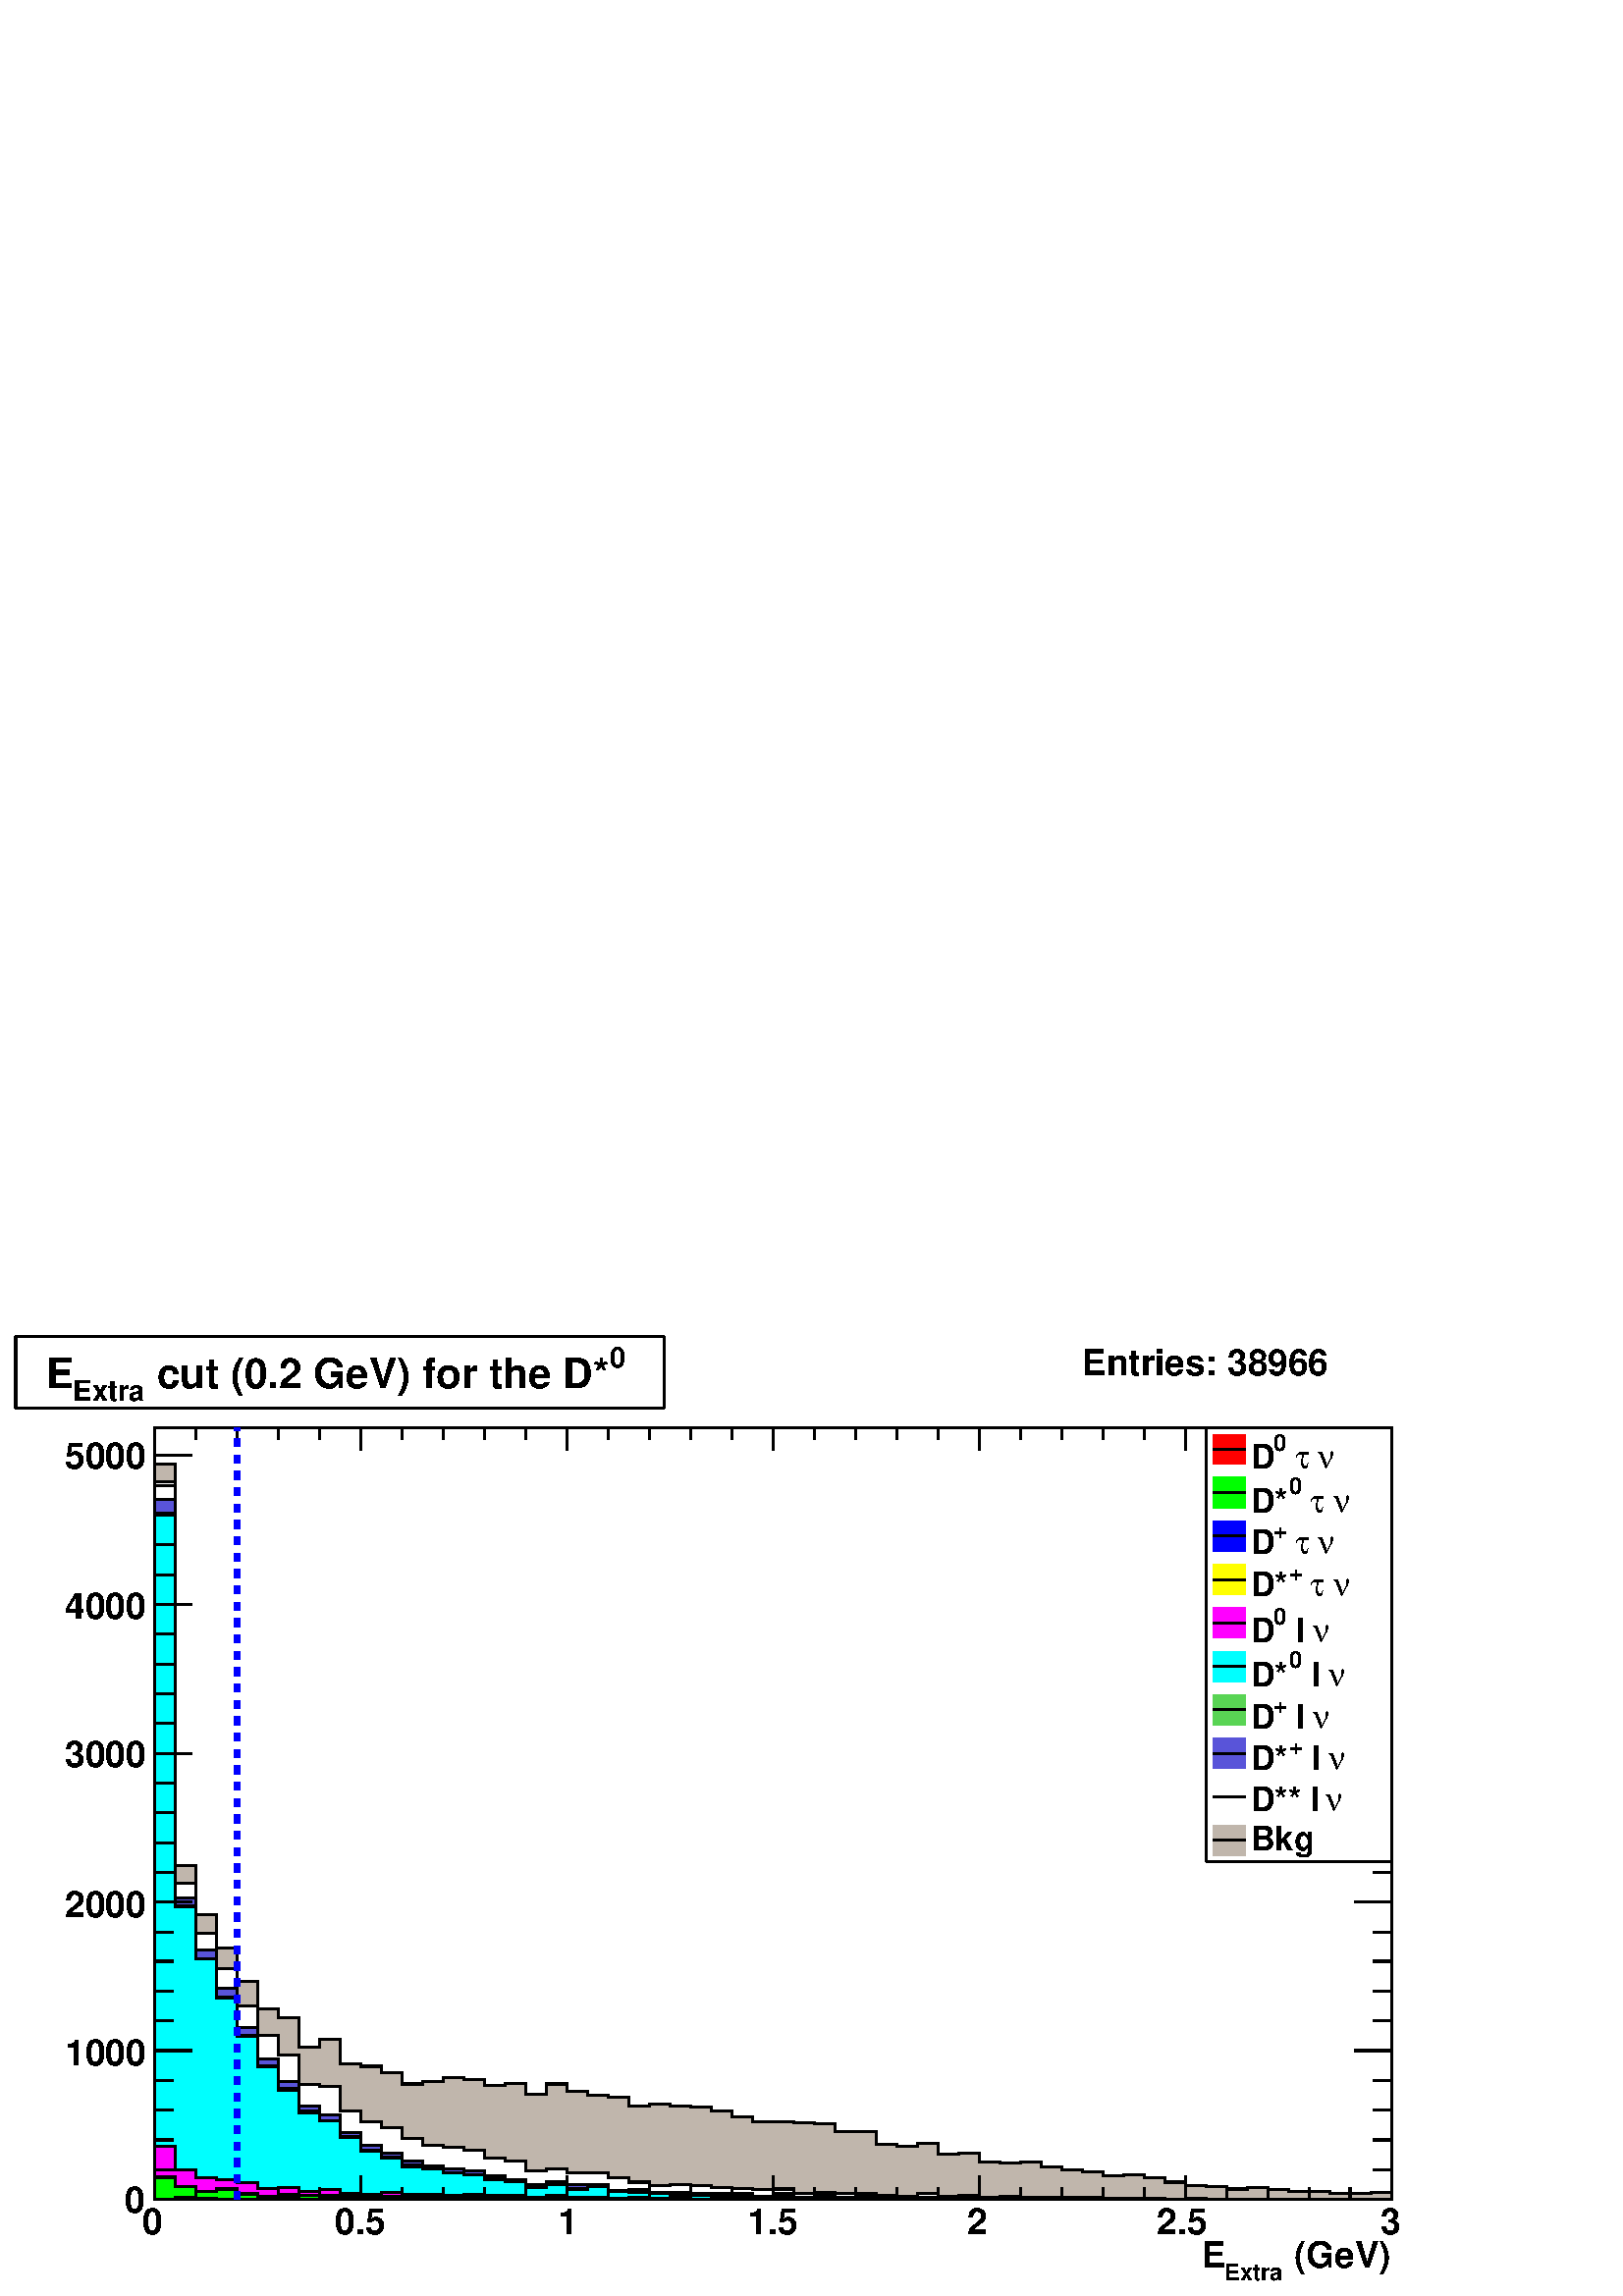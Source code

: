 %!PS-Adobe-2.0 EPSF-2.0
%%BoundingBox:  0 0 567 354
%%EndComments
%%BeginProlog
80 dict begin
/s {stroke} def /l {lineto} def /m {moveto} def /t {translate} def
/sw {stringwidth} def /r {rotate} def /rl {roll}  def /R {repeat} def
/d {rlineto} def /rm {rmoveto} def /gr {grestore} def /f {eofill} def
/c {setrgbcolor} def /black {0 setgray} def /sd {setdash} def
/cl {closepath} def /sf {scalefont setfont} def /lw {setlinewidth} def
/box {m dup 0 exch d exch 0 d 0 exch neg d cl} def
/NC{systemdict begin initclip end}def/C{NC box clip newpath}def
/bl {box s} def /bf {box f} def /Y { 0 exch d} def /X { 0 d} def 
/mp {newpath /y exch def /x exch def} def
/side {[w .77 mul w .23 mul] .385 w mul sd w 0 l currentpoint t -144 r} def
/mr {mp x y w2 0 360 arc} def /m24 {mr s} def /m20 {mr f} def
/mb {mp x y w2 add m w2 neg 0 d 0 w neg d w 0 d 0 w d cl} def
/mt {mp x y w2 add m w2 neg w neg d w 0 d cl} def
/m21 {mb f} def /m25 {mb s} def /m22 {mt f} def /m26{mt s} def
/m23 {mp x y w2 sub m w2 w d w neg 0 d cl f} def
/m27 {mp x y w2 add m w3 neg w2 neg d w3 w2 neg d w3 w2 d cl s} def
/m28 {mp x w2 sub y w2 sub w3 add m w3 0 d  0 w3 neg d w3 0 d 0 w3 d w3 0 d  0 w3 d w3 neg 0 d 0 w3 d w3 neg 0 d
 0 w3 neg d w3 neg 0 d cl s } def
/m29 {mp gsave x w2 sub y w2 add w3 sub m currentpoint t
 4 {side} repeat cl fill gr} def
/m30 {mp gsave x w2 sub y w2 add w3 sub m currentpoint t
 4 {side} repeat cl s gr} def
/m31 {mp x y w2 sub m 0 w d x w2 sub y m w 0 d x w2 sub y w2 add m w w neg d x w2 sub y w2
 sub m w w d s} def
/m2 {mp x y w2 sub m 0 w d x w2 sub y m w 0 d s} def
/m5 {mp x w2 sub y w2 sub m w w d x w2 sub y w2 add m w w neg d s} def
/reencdict 24 dict def /ReEncode {reencdict begin /nco&na exch def
/nfnam exch def /basefontname exch def /basefontdict basefontname findfont def
/newfont basefontdict maxlength dict def basefontdict {exch dup /FID ne
{dup /Encoding eq {exch dup length array copy newfont 3 1 roll put} {exch 
newfont 3 1 roll put} ifelse} {pop pop} ifelse } forall newfont
/FontName nfnam put nco&na aload pop nco&na length 2 idiv {newfont
/Encoding get 3 1 roll put} repeat nfnam newfont definefont pop end } def
/accvec [ 176 /agrave 181 /Agrave 190 /acircumflex 192 /Acircumflex
201 /adieresis 204 /Adieresis 209 /ccedilla 210 /Ccedilla 211 /eacute
212 /Eacute 213 /egrave 214 /Egrave 215 /ecircumflex 216 /Ecircumflex
217 /edieresis 218 /Edieresis 219 /icircumflex 220 /Icircumflex
221 /idieresis 222 /Idieresis 223 /ntilde 224 /Ntilde 226 /ocircumflex
228 /Ocircumflex 230 /Odieresis 231 /ucircumflex 236 /Ucircumflex
237 /udieresis 238 /Udieresis 239 /aring 240 /odieresis 242 /Aring 243 /ydieresis
244 /Ydieresis 246 /aacute 247 /Aacute 252 /ugrave 253 /Ugrave
127 /atilde 128 /Atilde 129 /oacute 130 /Oacute 131 /iacute
132 /Iacute 133 /igrave 134 /Igrave 135 /otilde 136 /Otilde
137 /uacute 138 /Uacute] def
/Times-Roman /Times-Roman accvec ReEncode
/Times-Italic /Times-Italic accvec ReEncode
/Times-Bold /Times-Bold accvec ReEncode
/Times-BoldItalic /Times-BoldItalic accvec ReEncode
/Helvetica /Helvetica accvec ReEncode
/Helvetica-Oblique /Helvetica-Oblique accvec ReEncode
/Helvetica-Bold /Helvetica-Bold accvec ReEncode
/Helvetica-BoldOblique /Helvetica-BoldOblique  accvec ReEncode
/Courier /Courier accvec ReEncode
/Courier-Oblique /Courier-Oblique accvec ReEncode
/Courier-Bold /Courier-Bold accvec ReEncode
/Courier-BoldOblique /Courier-BoldOblique accvec ReEncode
/oshow {gsave [] 0 sd true charpath stroke gr} def
/stwn { /fs exch def /fn exch def /text exch def fn findfont fs sf
 text sw pop xs add /xs exch def} def
/stwb { /fs exch def /fn exch def /nbas exch def /textf exch deftextf length /tlen exch def nbas tlen gt {/nbas tlendef} iffn findfont fs sf textf dup length nbas sub nbas getinterval sw
pop neg xs add /xs exch def} def
/accspe [ 65 /plusminus  66 /bar  67 /existential  68 /universal 
69 /exclam  70 /numbersign 71 /greater  72 /question  73 /integral 
74 /colon  75 /semicolon  76 /less  77 /bracketleft  78 /bracketright
79 /greaterequal 80 /braceleft 81 /braceright 82 /radical
83 /spade 84 /heart 85 /diamond 86 /club 87 /lessequal
88 /multiply 89 /percent 90 /infinity 48 /circlemultiply 49 /circleplus
50 /emptyset  51 /lozenge 52 /bullet 53 /arrowright 54 /arrowup
55 /arrowleft 56 /arrowdown 57 /arrowboth 48 /degree 44 /comma 43 /plus 45 /angle 42 /angleleft 47 /divide 61 /notequal 40 /equivalence 41 /second 97 /approxequal 98 /congruent 99 /perpendicular 100 /partialdiff 101 /florin 102 /intersection
 103 /union 104 /propersuperset 105 /reflexsuperset 106 /notsubset 107 /propersubset 108 /reflexsubset 109 /element 110 /notelement 111 /gradient 112 /logicaland 113 /logicalor 114 /arrowdblboth 115 /arrowdblleft 116 /arrowdblup 117 /arrowdblright
 118 /arrowdbldown 119 /ampersand 120 /omega1 121 /similar 122 /aleph ] def
/Symbol /Special accspe ReEncode
%%EndProlog
%%BeginSetup
%%EndSetup
newpath  gsave  .25 .25 scale  gsave  0 0 t black[  ] 0 sd 3 lw 1 1 1 c 2268 1415 0 0 bf black 1 1 1 c 1814 1132 227 142 bf black 1814 1132 227 142 bl 1 1 1 c 1814 1132 227 142 bf black 1814 1132 227 142 bl 1 1 1 c black 227 142 m 1814 X s 227 142 m
 1814 X s
 gsave  2268 1415 0 0 C 1883 42 t 0 r /Helvetica-Bold findfont 53.269 sf 0 0 m ( \(GeV\)) show NC gr 
 gsave  2268 1415 0 0 C 1796 23 t 0 r /Helvetica-Bold findfont 34.244 sf 0 0 m (Extra) show NC gr 
 gsave  2268 1415 0 0 C 1762 42 t 0 r /Helvetica-Bold findfont 53.269 sf 0 0 m (E) show NC gr  227 176 m -34 Y s 287 159 m -17 Y s 348 159 m -17 Y s 408 159 m -17 Y s 469 159 m -17 Y s 529 176 m -34 Y s 590 159 m -17 Y s 650 159 m -17 Y s 711 159 m
 -17 Y s 771 159 m -17 Y s 831 176 m -34 Y s 892 159 m -17 Y s 952 159 m -17 Y s 1013 159 m -17 Y s 1073 159 m -17 Y s 1134 176 m -34 Y s 1194 159 m -17 Y s 1255 159 m -17 Y s 1315 159 m -17 Y s 1376 159 m -17 Y s 1436 176 m -34 Y s 1497 159 m -17 Y
 s 1557 159 m -17 Y s 1618 159 m -17 Y s 1678 159 m -17 Y s 1739 176 m -34 Y s 1799 159 m -17 Y s 1860 159 m -17 Y s 1920 159 m -17 Y s 1980 159 m -17 Y s 2041 176 m -34 Y s
 gsave  2268 1415 0 0 C 209 91 t 0 r /Helvetica-Bold findfont 53.269 sf 0 0 m (0) show NC gr 
 gsave  2268 1415 0 0 C 491 91 t 0 r /Helvetica-Bold findfont 53.269 sf 0 0 m (0.5) show NC gr 
 gsave  2268 1415 0 0 C 818 91 t 0 r /Helvetica-Bold findfont 53.269 sf 0 0 m (1) show NC gr 
 gsave  2268 1415 0 0 C 1096 91 t 0 r /Helvetica-Bold findfont 53.269 sf 0 0 m (1.5) show NC gr 
 gsave  2268 1415 0 0 C 1419 91 t 0 r /Helvetica-Bold findfont 53.269 sf 0 0 m (2) show NC gr 
 gsave  2268 1415 0 0 C 1697 91 t 0 r /Helvetica-Bold findfont 53.269 sf 0 0 m (2.5) show NC gr 
 gsave  2268 1415 0 0 C 2024 91 t 0 r /Helvetica-Bold findfont 53.269 sf 0 0 m (3) show NC gr  227 1274 m 1814 X s 227 1240 m 34 Y s 287 1257 m 17 Y s 348 1257 m 17 Y s 408 1257 m 17 Y s 469 1257 m 17 Y s 529 1240 m 34 Y s 590 1257 m 17 Y s 650
 1257 m 17 Y s 711 1257 m 17 Y s 771 1257 m 17 Y s 831 1240 m 34 Y s 892 1257 m 17 Y s 952 1257 m 17 Y s 1013 1257 m 17 Y s 1073 1257 m 17 Y s 1134 1240 m 34 Y s 1194 1257 m 17 Y s 1255 1257 m 17 Y s 1315 1257 m 17 Y s 1376 1257 m 17 Y s 1436 1240 m
 34 Y s 1497 1257 m 17 Y s 1557 1257 m 17 Y s 1618 1257 m 17 Y s 1678 1257 m 17 Y s 1739 1240 m 34 Y s 1799 1257 m 17 Y s 1860 1257 m 17 Y s 1920 1257 m 17 Y s 1980 1257 m 17 Y s 2041 1240 m 34 Y s 227 142 m 1132 Y s 281 142 m -54 X s 254 185 m -27
 X s 254 229 m -27 X s 254 273 m -27 X s 254 316 m -27 X s 281 360 m -54 X s 254 404 m -27 X s 254 447 m -27 X s 254 491 m -27 X s 254 534 m -27 X s 281 578 m -54 X s 254 622 m -27 X s 254 665 m -27 X s 254 709 m -27 X s 254 753 m -27 X s 281 796 m
 -54 X s 254 840 m -27 X s 254 884 m -27 X s 254 927 m -27 X s 254 971 m -27 X s 281 1015 m -54 X s 254 1058 m -27 X s 254 1102 m -27 X s 254 1146 m -27 X s 254 1189 m -27 X s 281 1233 m -54 X s 281 1233 m -54 X s
 gsave  2268 1415 0 0 C 183 122 t 0 r /Helvetica-Bold findfont 53.269 sf 0 0 m (0) show NC gr 
 gsave  2268 1415 0 0 C 95 339 t 0 r /Helvetica-Bold findfont 53.269 sf 0 0 m (1000) show NC gr 
 gsave  2268 1415 0 0 C 95 556 t 0 r /Helvetica-Bold findfont 53.269 sf 0 0 m (2000) show NC gr 
 gsave  2268 1415 0 0 C 95 776 t 0 r /Helvetica-Bold findfont 53.269 sf 0 0 m (3000) show NC gr 
 gsave  2268 1415 0 0 C 95 993 t 0 r /Helvetica-Bold findfont 53.269 sf 0 0 m (4000) show NC gr 
 gsave  2268 1415 0 0 C 95 1214 t 0 r /Helvetica-Bold findfont 53.269 sf 0 0 m (5000) show NC gr  2041 142 m 1132 Y s 1987 142 m 54 X s 2014 185 m 27 X s 2014 229 m 27 X s 2014 273 m 27 X s 2014 316 m 27 X s 1987 360 m 54 X s 2014 404 m 27 X s 2014
 447 m 27 X s 2014 491 m 27 X s 2014 534 m 27 X s 1987 578 m 54 X s 2014 622 m 27 X s 2014 665 m 27 X s 2014 709 m 27 X s 2014 753 m 27 X s 1987 796 m 54 X s 2014 840 m 27 X s 2014 884 m 27 X s 2014 927 m 27 X s 2014 971 m 27 X s 1987 1015 m 54 X s
 2014 1058 m 27 X s 2014 1102 m 27 X s 2014 1146 m 27 X s 2014 1189 m 27 X s 1987 1233 m 54 X s 1987 1233 m 54 X s 0.754 0.715 0.676 c black 0.754 0.715 0.676 c 227 142 m 1078 Y 30 X -589 Y 30 X -71 Y 30 X -50 Y 31 X -48 Y 30 X -41 Y 30 X -13 Y 30 X
 -43 Y 31 X 11 Y 30 X -35 Y 30 X -4 Y 30 X -9 Y 31 X -17 Y 30 X 4 Y 30 X 5 Y 30 X -3 Y 31 X -8 Y 30 X 3 Y 30 X -16 Y 30 X 15 Y 30 X -11 Y 31 X -6 Y 30 X -3 Y 30 X -13 Y 30 X 3 Y 31 X -2 Y 30 X -2 Y 30 X -6 Y 30 X -8 Y 31 X -7 Y 30 X -1 Y 30 X -1 Y
 30 X -1 Y 31 X -12 Y 60 X -18 Y 30 X -4 Y 31 X 5 Y 30 X -16 Y 30 X 2 Y 30 X -14 Y 30 X -1 Y 31 X 1 Y 30 X -7 Y 30 X -4 Y 30 X -3 Y 31 X -6 Y 30 X 2 Y 30 X -4 Y 30 X -7 Y 31 X -5 Y 30 X -1 Y 30 X -4 Y 30 X 2 Y 31 X -3 Y 30 X -3 Y 60 X -2 Y 30 X -1 Y
 31 X 2 Y 30 X -10 Y f black 0.754 0.715 0.676 c black 227 1220 m 30 X -589 Y 30 X -71 Y 30 X -50 Y 31 X -48 Y 30 X -41 Y 30 X -13 Y 30 X -43 Y 31 X 11 Y 30 X -35 Y 30 X -4 Y 30 X -9 Y 31 X -17 Y 30 X 4 Y 30 X 5 Y 30 X -3 Y 31 X -8 Y 30 X 3 Y 30 X
 -16 Y 30 X 15 Y 30 X -11 Y 31 X -6 Y 30 X -3 Y 30 X -13 Y 30 X 3 Y 31 X -2 Y 30 X -2 Y 30 X -6 Y 30 X -8 Y 31 X -7 Y 30 X -1 Y 30 X -1 Y 30 X -1 Y 31 X -12 Y 60 X -18 Y 30 X -4 Y 31 X 5 Y 30 X -16 Y 30 X 2 Y 30 X -14 Y 30 X -1 Y 31 X 1 Y 30 X -7 Y
 30 X -4 Y 30 X -3 Y 31 X -6 Y 30 X 2 Y 30 X -4 Y 30 X -7 Y 31 X -5 Y 30 X -1 Y 30 X -4 Y 30 X 2 Y 31 X -3 Y 30 X -3 Y 60 X -2 Y 30 X -1 Y 31 X 2 Y 30 X s 1 1 1 c black 1 1 1 c 227 142 m 1053 Y 30 X -589 Y 30 X -74 Y 30 X -52 Y 31 X -55 Y 30 X -43 Y
 30 X -28 Y 30 X -44 Y 31 X -3 Y 30 X -35 Y 30 X -17 Y 30 X -8 Y 31 X -16 Y 30 X -10 Y 30 X -3 Y 30 X -4 Y 31 X -12 Y 30 X -4 Y 30 X -15 Y 30 X 4 Y 30 X -6 Y 61 X -8 Y 30 X -6 Y 30 X -5 Y 31 X 1 Y 30 X -1 Y 30 X -3 Y 30 X -1 Y 31 X -2 Y 30 X 1 Y 30
 X -6 Y 30 X 1 Y 31 X -1 Y 30 X -1 Y 30 X -3 Y 30 X -1 Y 31 X 4 Y 30 X -4 Y 30 X 1 Y 30 X -3 Y 30 X 2 Y 31 X -2 Y 121 X -1 Y 90 X -1 Y 31 X 1 Y 30 X -1 Y 272 X f black 1 1 1 c black 227 1195 m 30 X -589 Y 30 X -74 Y 30 X -52 Y 31 X -55 Y 30 X -43 Y
 30 X -28 Y 30 X -44 Y 31 X -3 Y 30 X -35 Y 30 X -17 Y 30 X -8 Y 31 X -16 Y 30 X -10 Y 30 X -3 Y 30 X -4 Y 31 X -12 Y 30 X -4 Y 30 X -15 Y 30 X 4 Y 30 X -6 Y 61 X -8 Y 30 X -6 Y 30 X -5 Y 31 X 1 Y 30 X -1 Y 30 X -3 Y 30 X -1 Y 31 X -2 Y 30 X 1 Y 30
 X -6 Y 30 X 1 Y 31 X -1 Y 30 X -1 Y 30 X -3 Y 30 X -1 Y 31 X 4 Y 30 X -4 Y 30 X 1 Y 30 X -3 Y 30 X 2 Y 31 X -2 Y 121 X -1 Y 90 X -1 Y 31 X 1 Y 30 X -1 Y 272 X s 1 1 1 c black 227 1195 m 30 X -589 Y 30 X -74 Y 30 X -52 Y 31 X -55 Y 30 X -43 Y 30 X
 -28 Y 30 X -44 Y 31 X -3 Y 30 X -35 Y 30 X -17 Y 30 X -8 Y 31 X -16 Y 30 X -10 Y 30 X -3 Y 30 X -4 Y 31 X -12 Y 30 X -4 Y 30 X -15 Y 30 X 4 Y 30 X -6 Y 61 X -8 Y 30 X -6 Y 30 X -5 Y 31 X 1 Y 30 X -1 Y 30 X -3 Y 30 X -1 Y 31 X -2 Y 30 X 1 Y 30 X -6
 Y 30 X 1 Y 31 X -1 Y 30 X -1 Y 30 X -3 Y 30 X -1 Y 31 X 4 Y 30 X -4 Y 30 X 1 Y 30 X -3 Y 30 X 2 Y 31 X -2 Y 121 X -1 Y 90 X -1 Y 31 X 1 Y 30 X -1 Y 272 X s 0.999 0.999 0.999 c black 0.999 0.999 0.999 c 227 142 m 1053 Y 30 X -589 Y 30 X -74 Y 30 X
 -52 Y 31 X -55 Y 30 X -43 Y 30 X -28 Y 30 X -44 Y 31 X -3 Y 30 X -35 Y 30 X -17 Y 30 X -8 Y 31 X -16 Y 30 X -10 Y 30 X -3 Y 30 X -4 Y 31 X -12 Y 30 X -4 Y 30 X -15 Y 30 X 4 Y 30 X -6 Y 61 X -8 Y 30 X -6 Y 30 X -5 Y 31 X 1 Y 30 X -1 Y 30 X -3 Y 30 X
 -1 Y 31 X -2 Y 30 X 1 Y 30 X -6 Y 30 X 1 Y 31 X -1 Y 30 X -1 Y 30 X -3 Y 30 X -1 Y 31 X 4 Y 30 X -4 Y 30 X 1 Y 30 X -3 Y 30 X 2 Y 31 X -2 Y 121 X -1 Y 90 X -1 Y 31 X 1 Y 30 X -1 Y 272 X f black 0.999 0.999 0.999 c black 227 1195 m 30 X -589 Y 30 X
 -74 Y 30 X -52 Y 31 X -55 Y 30 X -43 Y 30 X -28 Y 30 X -44 Y 31 X -3 Y 30 X -35 Y 30 X -17 Y 30 X -8 Y 31 X -16 Y 30 X -10 Y 30 X -3 Y 30 X -4 Y 31 X -12 Y 30 X -4 Y 30 X -15 Y 30 X 4 Y 30 X -6 Y 61 X -8 Y 30 X -6 Y 30 X -5 Y 31 X 1 Y 30 X -1 Y 30
 X -3 Y 30 X -1 Y 31 X -2 Y 30 X 1 Y 30 X -6 Y 30 X 1 Y 31 X -1 Y 30 X -1 Y 30 X -3 Y 30 X -1 Y 31 X 4 Y 30 X -4 Y 30 X 1 Y 30 X -3 Y 30 X 2 Y 31 X -2 Y 121 X -1 Y 90 X -1 Y 31 X 1 Y 30 X -1 Y 272 X s 1 1 1 c black 1 1 1 c 227 142 m 1026 Y 30 X -584
 Y 30 X -77 Y 30 X -56 Y 31 X -57 Y 30 X -46 Y 30 X -34 Y 30 X -35 Y 31 X -13 Y 30 X -26 Y 30 X -19 Y 30 X -12 Y 31 X -11 Y 30 X -7 Y 30 X -5 Y 30 X -3 Y 31 X -7 Y 30 X -5 Y 30 X -7 Y 30 X 4 Y 30 X -5 Y 31 X 1 Y 30 X -9 Y 30 X 1 Y 30 X -4 Y 61 X -2
 Y 91 X -4 Y 30 X 4 Y 30 X -5 Y 30 X 2 Y 31 X -2 Y 30 X 1 Y 30 X -1 Y 30 X -1 Y 31 X 1 Y 30 X -1 Y 30 X 1 Y 30 X -3 Y 30 X 2 Y 31 X -1 Y 30 X 1 Y 30 X -2 Y 61 X 1 Y 30 X -1 Y 393 X f black 1 1 1 c black 227 1168 m 30 X -584 Y 30 X -77 Y 30 X -56 Y
 31 X -57 Y 30 X -46 Y 30 X -34 Y 30 X -35 Y 31 X -13 Y 30 X -26 Y 30 X -19 Y 30 X -12 Y 31 X -11 Y 30 X -7 Y 30 X -5 Y 30 X -3 Y 31 X -7 Y 30 X -5 Y 30 X -7 Y 30 X 4 Y 30 X -5 Y 31 X 1 Y 30 X -9 Y 30 X 1 Y 30 X -4 Y 61 X -2 Y 91 X -4 Y 30 X 4 Y 30
 X -5 Y 30 X 2 Y 31 X -2 Y 30 X 1 Y 30 X -1 Y 30 X -1 Y 31 X 1 Y 30 X -1 Y 30 X 1 Y 30 X -3 Y 30 X 2 Y 31 X -1 Y 30 X 1 Y 30 X -2 Y 61 X 1 Y 30 X -1 Y 393 X s 1 1 1 c black 227 1168 m 30 X -584 Y 30 X -77 Y 30 X -56 Y 31 X -57 Y 30 X -46 Y 30 X -34
 Y 30 X -35 Y 31 X -13 Y 30 X -26 Y 30 X -19 Y 30 X -12 Y 31 X -11 Y 30 X -7 Y 30 X -5 Y 30 X -3 Y 31 X -7 Y 30 X -5 Y 30 X -7 Y 30 X 4 Y 30 X -5 Y 31 X 1 Y 30 X -9 Y 30 X 1 Y 30 X -4 Y 61 X -2 Y 91 X -4 Y 30 X 4 Y 30 X -5 Y 30 X 2 Y 31 X -2 Y 30 X
 1 Y 30 X -1 Y 30 X -1 Y 31 X 1 Y 30 X -1 Y 30 X 1 Y 30 X -3 Y 30 X 2 Y 31 X -1 Y 30 X 1 Y 30 X -2 Y 61 X 1 Y 30 X -1 Y 393 X s 0.35 0.33 0.85 c black 0.35 0.33 0.85 c 227 142 m 1026 Y 30 X -584 Y 30 X -77 Y 30 X -56 Y 31 X -57 Y 30 X -46 Y 30 X -34
 Y 30 X -35 Y 31 X -13 Y 30 X -26 Y 30 X -19 Y 30 X -12 Y 31 X -11 Y 30 X -7 Y 30 X -5 Y 30 X -3 Y 31 X -7 Y 30 X -5 Y 30 X -7 Y 30 X 4 Y 30 X -5 Y 31 X 1 Y 30 X -9 Y 30 X 1 Y 30 X -4 Y 61 X -2 Y 91 X -4 Y 30 X 4 Y 30 X -5 Y 30 X 2 Y 31 X -2 Y 30 X
 1 Y 30 X -1 Y 30 X -1 Y 31 X 1 Y 30 X -1 Y 30 X 1 Y 30 X -3 Y 30 X 2 Y 31 X -1 Y 30 X 1 Y 30 X -2 Y 61 X 1 Y 30 X -1 Y 393 X f black 0.35 0.33 0.85 c black 227 1168 m 30 X -584 Y 30 X -77 Y 30 X -56 Y 31 X -57 Y 30 X -46 Y 30 X -34 Y 30 X -35 Y 31
 X -13 Y 30 X -26 Y 30 X -19 Y 30 X -12 Y 31 X -11 Y 30 X -7 Y 30 X -5 Y 30 X -3 Y 31 X -7 Y 30 X -5 Y 30 X -7 Y 30 X 4 Y 30 X -5 Y 31 X 1 Y 30 X -9 Y 30 X 1 Y 30 X -4 Y 61 X -2 Y 91 X -4 Y 30 X 4 Y 30 X -5 Y 30 X 2 Y 31 X -2 Y 30 X 1 Y 30 X -1 Y 30
 X -1 Y 31 X 1 Y 30 X -1 Y 30 X 1 Y 30 X -3 Y 30 X 2 Y 31 X -1 Y 30 X 1 Y 30 X -2 Y 61 X 1 Y 30 X -1 Y 393 X s 1 1 1 c black 1 1 1 c 227 142 m 1007 Y 30 X -577 Y 30 X -77 Y 30 X -57 Y 31 X -56 Y 30 X -45 Y 30 X -33 Y 30 X -33 Y 31 X -14 Y 30 X -23 Y
 30 X -20 Y 30 X -10 Y 31 X -12 Y 30 X -5 Y 30 X -6 Y 30 X -3 Y 31 X -6 Y 30 X -4 Y 30 X -8 Y 30 X 6 Y 30 X -9 Y 31 X 4 Y 30 X -8 Y 60 X -2 Y 31 X -2 Y 30 X -1 Y 30 X 1 Y 61 X -4 Y 30 X 4 Y 30 X -5 Y 30 X 1 Y 91 X -1 Y 91 X -1 Y 60 X -1 Y 30 X 2 Y
 31 X -1 Y 60 X -1 Y 484 X f black 1 1 1 c black 227 1149 m 30 X -577 Y 30 X -77 Y 30 X -57 Y 31 X -56 Y 30 X -45 Y 30 X -33 Y 30 X -33 Y 31 X -14 Y 30 X -23 Y 30 X -20 Y 30 X -10 Y 31 X -12 Y 30 X -5 Y 30 X -6 Y 30 X -3 Y 31 X -6 Y 30 X -4 Y 30 X
 -8 Y 30 X 6 Y 30 X -9 Y 31 X 4 Y 30 X -8 Y 60 X -2 Y 31 X -2 Y 30 X -1 Y 30 X 1 Y 61 X -4 Y 30 X 4 Y 30 X -5 Y 30 X 1 Y 91 X -1 Y 91 X -1 Y 60 X -1 Y 30 X 2 Y 31 X -1 Y 60 X -1 Y 484 X s 1 1 1 c black 227 1149 m 30 X -577 Y 30 X -77 Y 30 X -57 Y 31
 X -56 Y 30 X -45 Y 30 X -33 Y 30 X -33 Y 31 X -14 Y 30 X -23 Y 30 X -20 Y 30 X -10 Y 31 X -12 Y 30 X -5 Y 30 X -6 Y 30 X -3 Y 31 X -6 Y 30 X -4 Y 30 X -8 Y 30 X 6 Y 30 X -9 Y 31 X 4 Y 30 X -8 Y 60 X -2 Y 31 X -2 Y 30 X -1 Y 30 X 1 Y 61 X -4 Y 30 X
 4 Y 30 X -5 Y 30 X 1 Y 91 X -1 Y 91 X -1 Y 60 X -1 Y 30 X 2 Y 31 X -1 Y 60 X -1 Y 484 X s 0.35 0.83 0.33 c black 0.35 0.83 0.33 c 227 142 m 1007 Y 30 X -577 Y 30 X -77 Y 30 X -57 Y 31 X -56 Y 30 X -45 Y 30 X -33 Y 30 X -33 Y 31 X -14 Y 30 X -23 Y
 30 X -20 Y 30 X -10 Y 31 X -12 Y 30 X -5 Y 30 X -6 Y 30 X -3 Y 31 X -6 Y 30 X -4 Y 30 X -8 Y 30 X 6 Y 30 X -9 Y 31 X 4 Y 30 X -8 Y 60 X -2 Y 31 X -2 Y 30 X -1 Y 30 X 1 Y 61 X -4 Y 30 X 4 Y 30 X -5 Y 30 X 1 Y 91 X -1 Y 91 X -1 Y 60 X -1 Y 30 X 2 Y
 31 X -1 Y 60 X -1 Y 484 X f black 0.35 0.83 0.33 c black 227 1149 m 30 X -577 Y 30 X -77 Y 30 X -57 Y 31 X -56 Y 30 X -45 Y 30 X -33 Y 30 X -33 Y 31 X -14 Y 30 X -23 Y 30 X -20 Y 30 X -10 Y 31 X -12 Y 30 X -5 Y 30 X -6 Y 30 X -3 Y 31 X -6 Y 30 X -4
 Y 30 X -8 Y 30 X 6 Y 30 X -9 Y 31 X 4 Y 30 X -8 Y 60 X -2 Y 31 X -2 Y 30 X -1 Y 30 X 1 Y 61 X -4 Y 30 X 4 Y 30 X -5 Y 30 X 1 Y 91 X -1 Y 91 X -1 Y 60 X -1 Y 30 X 2 Y 31 X -1 Y 60 X -1 Y 484 X s 1 1 1 c black 1 1 1 c 227 142 m 1006 Y 30 X -577 Y 30
 X -77 Y 30 X -57 Y 31 X -56 Y 30 X -45 Y 30 X -34 Y 30 X -33 Y 31 X -12 Y 30 X -24 Y 30 X -20 Y 30 X -10 Y 31 X -13 Y 30 X -4 Y 30 X -5 Y 30 X -3 Y 31 X -8 Y 30 X -2 Y 30 X -9 Y 30 X 5 Y 30 X -8 Y 31 X 4 Y 30 X -7 Y 30 X -1 Y 30 X -2 Y 31 X -1 Y 30
 X -1 Y 91 X -3 Y 30 X 3 Y 30 X -4 Y 30 X 1 Y 91 X -1 Y 91 X -1 Y 60 X -1 Y 30 X 2 Y 31 X -1 Y 60 X -1 Y 484 X f black 1 1 1 c black 227 1148 m 30 X -577 Y 30 X -77 Y 30 X -57 Y 31 X -56 Y 30 X -45 Y 30 X -34 Y 30 X -33 Y 31 X -12 Y 30 X -24 Y 30 X
 -20 Y 30 X -10 Y 31 X -13 Y 30 X -4 Y 30 X -5 Y 30 X -3 Y 31 X -8 Y 30 X -2 Y 30 X -9 Y 30 X 5 Y 30 X -8 Y 31 X 4 Y 30 X -7 Y 30 X -1 Y 30 X -2 Y 31 X -1 Y 30 X -1 Y 91 X -3 Y 30 X 3 Y 30 X -4 Y 30 X 1 Y 91 X -1 Y 91 X -1 Y 60 X -1 Y 30 X 2 Y 31 X
 -1 Y 60 X -1 Y 484 X s 1 1 1 c black 227 1148 m 30 X -577 Y 30 X -77 Y 30 X -57 Y 31 X -56 Y 30 X -45 Y 30 X -34 Y 30 X -33 Y 31 X -12 Y 30 X -24 Y 30 X -20 Y 30 X -10 Y 31 X -13 Y 30 X -4 Y 30 X -5 Y 30 X -3 Y 31 X -8 Y 30 X -2 Y 30 X -9 Y 30 X 5
 Y 30 X -8 Y 31 X 4 Y 30 X -7 Y 30 X -1 Y 30 X -2 Y 31 X -1 Y 30 X -1 Y 91 X -3 Y 30 X 3 Y 30 X -4 Y 30 X 1 Y 91 X -1 Y 91 X -1 Y 60 X -1 Y 30 X 2 Y 31 X -1 Y 60 X -1 Y 484 X s 0 1 1 c black 0 1 1 c 227 142 m 1006 Y 30 X -577 Y 30 X -77 Y 30 X -57 Y
 31 X -56 Y 30 X -45 Y 30 X -34 Y 30 X -33 Y 31 X -12 Y 30 X -24 Y 30 X -20 Y 30 X -10 Y 31 X -13 Y 30 X -4 Y 30 X -5 Y 30 X -3 Y 31 X -8 Y 30 X -2 Y 30 X -9 Y 30 X 5 Y 30 X -8 Y 31 X 4 Y 30 X -7 Y 30 X -1 Y 30 X -2 Y 31 X -1 Y 30 X -1 Y 91 X -3 Y
 30 X 3 Y 30 X -4 Y 30 X 1 Y 91 X -1 Y 91 X -1 Y 60 X -1 Y 30 X 2 Y 31 X -1 Y 60 X -1 Y 484 X f black 0 1 1 c black 227 1148 m 30 X -577 Y 30 X -77 Y 30 X -57 Y 31 X -56 Y 30 X -45 Y 30 X -34 Y 30 X -33 Y 31 X -12 Y 30 X -24 Y 30 X -20 Y 30 X -10 Y
 31 X -13 Y 30 X -4 Y 30 X -5 Y 30 X -3 Y 31 X -8 Y 30 X -2 Y 30 X -9 Y 30 X 5 Y 30 X -8 Y 31 X 4 Y 30 X -7 Y 30 X -1 Y 30 X -2 Y 31 X -1 Y 30 X -1 Y 91 X -3 Y 30 X 3 Y 30 X -4 Y 30 X 1 Y 91 X -1 Y 91 X -1 Y 60 X -1 Y 30 X 2 Y 31 X -1 Y 60 X -1 Y
 484 X s 1 1 1 c black 1 1 1 c 227 142 m 77 Y 30 X -34 Y 30 X -12 Y 30 X -2 Y 31 X -5 Y 30 X -8 Y 30 X 1 Y 30 X -5 Y 31 X 2 Y 30 X -5 Y 30 X -2 Y 30 X 3 Y 31 X -3 Y 60 X -2 Y 30 X 2 Y 31 X -2 Y 60 X -2 Y 30 X 2 Y 30 X -2 Y 31 X -1 Y 30 X -1 Y 30 X 2
 Y 30 X -2 Y 31 X 1 Y 30 X -2 Y 30 X 1 Y 61 X -1 Y 30 X 2 Y 30 X -2 Y 30 X 1 Y 31 X 1 Y 30 X -2 Y 786 X f black 1 1 1 c black 227 219 m 30 X -34 Y 30 X -12 Y 30 X -2 Y 31 X -5 Y 30 X -8 Y 30 X 1 Y 30 X -5 Y 31 X 2 Y 30 X -5 Y 30 X -2 Y 30 X 3 Y 31 X
 -3 Y 60 X -2 Y 30 X 2 Y 31 X -2 Y 60 X -2 Y 30 X 2 Y 30 X -2 Y 31 X -1 Y 30 X -1 Y 30 X 2 Y 30 X -2 Y 31 X 1 Y 30 X -2 Y 30 X 1 Y 61 X -1 Y 30 X 2 Y 30 X -2 Y 30 X 1 Y 31 X 1 Y 30 X -2 Y 786 X s 1 1 1 c black 227 219 m 30 X -34 Y 30 X -12 Y 30 X -2
 Y 31 X -5 Y 30 X -8 Y 30 X 1 Y 30 X -5 Y 31 X 2 Y 30 X -5 Y 30 X -2 Y 30 X 3 Y 31 X -3 Y 60 X -2 Y 30 X 2 Y 31 X -2 Y 60 X -2 Y 30 X 2 Y 30 X -2 Y 31 X -1 Y 30 X -1 Y 30 X 2 Y 30 X -2 Y 31 X 1 Y 30 X -2 Y 30 X 1 Y 61 X -1 Y 30 X 2 Y 30 X -2 Y 30 X
 1 Y 31 X 1 Y 30 X -2 Y 786 X s 1 0 1 c black 1 0 1 c 227 142 m 77 Y 30 X -34 Y 30 X -12 Y 30 X -2 Y 31 X -5 Y 30 X -8 Y 30 X 1 Y 30 X -5 Y 31 X 2 Y 30 X -5 Y 30 X -2 Y 30 X 3 Y 31 X -3 Y 60 X -2 Y 30 X 2 Y 31 X -2 Y 60 X -2 Y 30 X 2 Y 30 X -2 Y 31
 X -1 Y 30 X -1 Y 30 X 2 Y 30 X -2 Y 31 X 1 Y 30 X -2 Y 30 X 1 Y 61 X -1 Y 30 X 2 Y 30 X -2 Y 30 X 1 Y 31 X 1 Y 30 X -2 Y 786 X f black 1 0 1 c black 227 219 m 30 X -34 Y 30 X -12 Y 30 X -2 Y 31 X -5 Y 30 X -8 Y 30 X 1 Y 30 X -5 Y 31 X 2 Y 30 X -5 Y
 30 X -2 Y 30 X 3 Y 31 X -3 Y 60 X -2 Y 30 X 2 Y 31 X -2 Y 60 X -2 Y 30 X 2 Y 30 X -2 Y 31 X -1 Y 30 X -1 Y 30 X 2 Y 30 X -2 Y 31 X 1 Y 30 X -2 Y 30 X 1 Y 61 X -1 Y 30 X 2 Y 30 X -2 Y 30 X 1 Y 31 X 1 Y 30 X -2 Y 786 X s 1 1 1 c black 1 1 1 c 227 142
 m 33 Y 30 X -14 Y 30 X -7 Y 30 X 3 Y 31 X -7 Y 30 X -4 Y 30 X 3 Y 30 X -2 Y 61 X -1 Y 30 X -2 Y 30 X 2 Y 31 X -1 Y 60 X -1 Y 30 X 1 Y 31 X -2 Y 30 X 1 Y 30 X -1 Y 121 X -1 Y 30 X 2 Y 30 X -2 Y 1089 X f black 1 1 1 c black 227 175 m 30 X -14 Y 30 X
 -7 Y 30 X 3 Y 31 X -7 Y 30 X -4 Y 30 X 3 Y 30 X -2 Y 61 X -1 Y 30 X -2 Y 30 X 2 Y 31 X -1 Y 60 X -1 Y 30 X 1 Y 31 X -2 Y 30 X 1 Y 30 X -1 Y 121 X -1 Y 30 X 2 Y 30 X -2 Y 1089 X s 1 1 1 c black 227 175 m 30 X -14 Y 30 X -7 Y 30 X 3 Y 31 X -7 Y 30 X
 -4 Y 30 X 3 Y 30 X -2 Y 61 X -1 Y 30 X -2 Y 30 X 2 Y 31 X -1 Y 60 X -1 Y 30 X 1 Y 31 X -2 Y 30 X 1 Y 30 X -1 Y 121 X -1 Y 30 X 2 Y 30 X -2 Y 1089 X s 1 1 0 c black 1 1 0 c 227 142 m 33 Y 30 X -14 Y 30 X -7 Y 30 X 3 Y 31 X -7 Y 30 X -4 Y 30 X 3 Y 30
 X -2 Y 61 X -1 Y 30 X -2 Y 30 X 2 Y 31 X -1 Y 60 X -1 Y 30 X 1 Y 31 X -2 Y 30 X 1 Y 30 X -1 Y 121 X -1 Y 30 X 2 Y 30 X -2 Y 1089 X f black 1 1 0 c black 227 175 m 30 X -14 Y 30 X -7 Y 30 X 3 Y 31 X -7 Y 30 X -4 Y 30 X 3 Y 30 X -2 Y 61 X -1 Y 30 X
 -2 Y 30 X 2 Y 31 X -1 Y 60 X -1 Y 30 X 1 Y 31 X -2 Y 30 X 1 Y 30 X -1 Y 121 X -1 Y 30 X 2 Y 30 X -2 Y 1089 X s 1 1 1 c black 1 1 1 c 227 142 m 31 Y 30 X -13 Y 30 X -7 Y 30 X 3 Y 31 X -7 Y 30 X -4 Y 30 X 3 Y 30 X -1 Y 61 X -1 Y 30 X -2 Y 30 X 1 Y 91
 X -2 Y 30 X 1 Y 31 X -1 Y 30 X 1 Y 30 X -1 Y 121 X -1 Y 30 X 1 Y 30 X -1 Y 1089 X f black 1 1 1 c black 227 173 m 30 X -13 Y 30 X -7 Y 30 X 3 Y 31 X -7 Y 30 X -4 Y 30 X 3 Y 30 X -1 Y 61 X -1 Y 30 X -2 Y 30 X 1 Y 91 X -2 Y 30 X 1 Y 31 X -1 Y 30 X 1
 Y 30 X -1 Y 121 X -1 Y 30 X 1 Y 30 X -1 Y 1089 X s 1 1 1 c black 227 173 m 30 X -13 Y 30 X -7 Y 30 X 3 Y 31 X -7 Y 30 X -4 Y 30 X 3 Y 30 X -1 Y 61 X -1 Y 30 X -2 Y 30 X 1 Y 91 X -2 Y 30 X 1 Y 31 X -1 Y 30 X 1 Y 30 X -1 Y 121 X -1 Y 30 X 1 Y 30 X -1
 Y 1089 X s 0 0 1 c black 0 0 1 c 227 142 m 31 Y 30 X -13 Y 30 X -7 Y 30 X 3 Y 31 X -7 Y 30 X -4 Y 30 X 3 Y 30 X -1 Y 61 X -1 Y 30 X -2 Y 30 X 1 Y 91 X -2 Y 30 X 1 Y 31 X -1 Y 30 X 1 Y 30 X -1 Y 121 X -1 Y 30 X 1 Y 30 X -1 Y 1089 X f black 0 0 1 c
 black 227 173 m 30 X -13 Y 30 X -7 Y 30 X 3 Y 31 X -7 Y 30 X -4 Y 30 X 3 Y 30 X -1 Y 61 X -1 Y 30 X -2 Y 30 X 1 Y 91 X -2 Y 30 X 1 Y 31 X -1 Y 30 X 1 Y 30 X -1 Y 121 X -1 Y 30 X 1 Y 30 X -1 Y 1089 X s 1 1 1 c black 1 1 1 c 227 142 m 31 Y 30 X -13 Y
 30 X -7 Y 30 X 3 Y 31 X -7 Y 30 X -4 Y 30 X 3 Y 30 X -1 Y 31 X -1 Y 60 X -2 Y 30 X 1 Y 61 X -1 Y 30 X -1 Y 30 X 1 Y 31 X -1 Y 30 X 1 Y 30 X -1 Y 121 X -1 Y 30 X 1 Y 30 X -1 Y 1089 X f black 1 1 1 c black 227 173 m 30 X -13 Y 30 X -7 Y 30 X 3 Y 31 X
 -7 Y 30 X -4 Y 30 X 3 Y 30 X -1 Y 31 X -1 Y 60 X -2 Y 30 X 1 Y 61 X -1 Y 30 X -1 Y 30 X 1 Y 31 X -1 Y 30 X 1 Y 30 X -1 Y 121 X -1 Y 30 X 1 Y 30 X -1 Y 1089 X s 1 1 1 c black 227 173 m 30 X -13 Y 30 X -7 Y 30 X 3 Y 31 X -7 Y 30 X -4 Y 30 X 3 Y 30 X
 -1 Y 31 X -1 Y 60 X -2 Y 30 X 1 Y 61 X -1 Y 30 X -1 Y 30 X 1 Y 31 X -1 Y 30 X 1 Y 30 X -1 Y 121 X -1 Y 30 X 1 Y 30 X -1 Y 1089 X s 0 1 0 c black 0 1 0 c 227 142 m 31 Y 30 X -13 Y 30 X -7 Y 30 X 3 Y 31 X -7 Y 30 X -4 Y 30 X 3 Y 30 X -1 Y 31 X -1 Y
 60 X -2 Y 30 X 1 Y 61 X -1 Y 30 X -1 Y 30 X 1 Y 31 X -1 Y 30 X 1 Y 30 X -1 Y 121 X -1 Y 30 X 1 Y 30 X -1 Y 1089 X f black 0 1 0 c black 227 173 m 30 X -13 Y 30 X -7 Y 30 X 3 Y 31 X -7 Y 30 X -4 Y 30 X 3 Y 30 X -1 Y 31 X -1 Y 60 X -2 Y 30 X 1 Y 61 X
 -1 Y 30 X -1 Y 30 X 1 Y 31 X -1 Y 30 X 1 Y 30 X -1 Y 121 X -1 Y 30 X 1 Y 30 X -1 Y 1089 X s 1 1 1 c black 1 1 1 c 227 142 m 30 X 2 Y 30 X -1 Y 30 X -1 Y 91 X 1 Y 30 X -1 Y 1603 X f black 1 1 1 c black 227 142 m 30 X 2 Y 30 X -1 Y 30 X -1 Y 91 X 1 Y
 30 X -1 Y 1603 X s 1 1 1 c black 227 142 m 30 X 2 Y 30 X -1 Y 30 X -1 Y 91 X 1 Y 30 X -1 Y 1603 X s 1 0 0 c black 1 0 0 c 227 142 m 30 X 2 Y 30 X -1 Y 30 X -1 Y 91 X 1 Y 30 X -1 Y 1603 X f black 1 0 0 c black 227 142 m 30 X 2 Y 30 X -1 Y 30 X -1 Y
 91 X 1 Y 30 X -1 Y 1603 X s 227 142 m 1814 X s
 gsave  2268 1415 0 0 C 1883 42 t 0 r /Helvetica-Bold findfont 53.269 sf 0 0 m ( \(GeV\)) show NC gr 
 gsave  2268 1415 0 0 C 1796 23 t 0 r /Helvetica-Bold findfont 34.244 sf 0 0 m (Extra) show NC gr 
 gsave  2268 1415 0 0 C 1762 42 t 0 r /Helvetica-Bold findfont 53.269 sf 0 0 m (E) show NC gr  227 176 m -34 Y s 287 159 m -17 Y s 348 159 m -17 Y s 408 159 m -17 Y s 469 159 m -17 Y s 529 176 m -34 Y s 590 159 m -17 Y s 650 159 m -17 Y s 711 159 m
 -17 Y s 771 159 m -17 Y s 831 176 m -34 Y s 892 159 m -17 Y s 952 159 m -17 Y s 1013 159 m -17 Y s 1073 159 m -17 Y s 1134 176 m -34 Y s 1194 159 m -17 Y s 1255 159 m -17 Y s 1315 159 m -17 Y s 1376 159 m -17 Y s 1436 176 m -34 Y s 1497 159 m -17 Y
 s 1557 159 m -17 Y s 1618 159 m -17 Y s 1678 159 m -17 Y s 1739 176 m -34 Y s 1799 159 m -17 Y s 1860 159 m -17 Y s 1920 159 m -17 Y s 1980 159 m -17 Y s 2041 176 m -34 Y s
 gsave  2268 1415 0 0 C 209 91 t 0 r /Helvetica-Bold findfont 53.269 sf 0 0 m (0) show NC gr 
 gsave  2268 1415 0 0 C 491 91 t 0 r /Helvetica-Bold findfont 53.269 sf 0 0 m (0.5) show NC gr 
 gsave  2268 1415 0 0 C 818 91 t 0 r /Helvetica-Bold findfont 53.269 sf 0 0 m (1) show NC gr 
 gsave  2268 1415 0 0 C 1096 91 t 0 r /Helvetica-Bold findfont 53.269 sf 0 0 m (1.5) show NC gr 
 gsave  2268 1415 0 0 C 1419 91 t 0 r /Helvetica-Bold findfont 53.269 sf 0 0 m (2) show NC gr 
 gsave  2268 1415 0 0 C 1697 91 t 0 r /Helvetica-Bold findfont 53.269 sf 0 0 m (2.5) show NC gr 
 gsave  2268 1415 0 0 C 2024 91 t 0 r /Helvetica-Bold findfont 53.269 sf 0 0 m (3) show NC gr  227 1274 m 1814 X s 227 1240 m 34 Y s 287 1257 m 17 Y s 348 1257 m 17 Y s 408 1257 m 17 Y s 469 1257 m 17 Y s 529 1240 m 34 Y s 590 1257 m 17 Y s 650
 1257 m 17 Y s 711 1257 m 17 Y s 771 1257 m 17 Y s 831 1240 m 34 Y s 892 1257 m 17 Y s 952 1257 m 17 Y s 1013 1257 m 17 Y s 1073 1257 m 17 Y s 1134 1240 m 34 Y s 1194 1257 m 17 Y s 1255 1257 m 17 Y s 1315 1257 m 17 Y s 1376 1257 m 17 Y s 1436 1240 m
 34 Y s 1497 1257 m 17 Y s 1557 1257 m 17 Y s 1618 1257 m 17 Y s 1678 1257 m 17 Y s 1739 1240 m 34 Y s 1799 1257 m 17 Y s 1860 1257 m 17 Y s 1920 1257 m 17 Y s 1980 1257 m 17 Y s 2041 1240 m 34 Y s 227 142 m 1132 Y s 281 142 m -54 X s 254 185 m -27
 X s 254 229 m -27 X s 254 273 m -27 X s 254 316 m -27 X s 281 360 m -54 X s 254 404 m -27 X s 254 447 m -27 X s 254 491 m -27 X s 254 534 m -27 X s 281 578 m -54 X s 254 622 m -27 X s 254 665 m -27 X s 254 709 m -27 X s 254 753 m -27 X s 281 796 m
 -54 X s 254 840 m -27 X s 254 884 m -27 X s 254 927 m -27 X s 254 971 m -27 X s 281 1015 m -54 X s 254 1058 m -27 X s 254 1102 m -27 X s 254 1146 m -27 X s 254 1189 m -27 X s 281 1233 m -54 X s 281 1233 m -54 X s
 gsave  2268 1415 0 0 C 183 122 t 0 r /Helvetica-Bold findfont 53.269 sf 0 0 m (0) show NC gr 
 gsave  2268 1415 0 0 C 95 339 t 0 r /Helvetica-Bold findfont 53.269 sf 0 0 m (1000) show NC gr 
 gsave  2268 1415 0 0 C 95 556 t 0 r /Helvetica-Bold findfont 53.269 sf 0 0 m (2000) show NC gr 
 gsave  2268 1415 0 0 C 95 776 t 0 r /Helvetica-Bold findfont 53.269 sf 0 0 m (3000) show NC gr 
 gsave  2268 1415 0 0 C 95 993 t 0 r /Helvetica-Bold findfont 53.269 sf 0 0 m (4000) show NC gr 
 gsave  2268 1415 0 0 C 95 1214 t 0 r /Helvetica-Bold findfont 53.269 sf 0 0 m (5000) show NC gr  2041 142 m 1132 Y s 1987 142 m 54 X s 2014 185 m 27 X s 2014 229 m 27 X s 2014 273 m 27 X s 2014 316 m 27 X s 1987 360 m 54 X s 2014 404 m 27 X s 2014
 447 m 27 X s 2014 491 m 27 X s 2014 534 m 27 X s 1987 578 m 54 X s 2014 622 m 27 X s 2014 665 m 27 X s 2014 709 m 27 X s 2014 753 m 27 X s 1987 796 m 54 X s 2014 840 m 27 X s 2014 884 m 27 X s 2014 927 m 27 X s 2014 971 m 27 X s 1987 1015 m 54 X s
 2014 1058 m 27 X s 2014 1102 m 27 X s 2014 1146 m 27 X s 2014 1189 m 27 X s 1987 1233 m 54 X s 1987 1233 m 54 X s 1 1 1 c 272 637 1769 637 bf black 1769 637 m 272 X s 2041 637 m 637 Y s 2041 1274 m -272 X s 1769 1274 m -637 Y s
 gsave  2268 1415 0 0 C 1933 1214 t 0 r /Symbol findfont 49.464 sf 0 0 m (n) show NC gr 
 gsave  2268 1415 0 0 C 1921 1214 t 0 r /Helvetica-Bold findfont 49.464 sf 0 0 m ( ) show NC gr 
 gsave  2268 1415 0 0 C 1899 1214 t 0 r /Symbol findfont 49.464 sf 0 0 m (t) show NC gr 
 gsave  2268 1415 0 0 C 1887 1214 t 0 r /Helvetica-Bold findfont 49.464 sf 0 0 m ( ) show NC gr 
 gsave  2268 1415 0 0 C 1868 1240 t 0 r /Helvetica-Bold findfont 34.244 sf 0 0 m (0) show NC gr 
 gsave  2268 1415 0 0 C 1834 1214 t 0 r /Helvetica-Bold findfont 49.464 sf 0 0 m (D) show NC gr  1 0 0 c 1779 1220 m 48 X 44 Y -48 X f black 1779 1242 m 48 X s /w 2 def /w2 {w 2 div} def /w3 {w 3 div} def 1803 1242 m20
 gsave  2268 1415 0 0 C 1956 1149 t 0 r /Symbol findfont 49.464 sf 0 0 m (n) show NC gr 
 gsave  2268 1415 0 0 C 1944 1149 t 0 r /Helvetica-Bold findfont 49.464 sf 0 0 m ( ) show NC gr 
 gsave  2268 1415 0 0 C 1921 1149 t 0 r /Symbol findfont 49.464 sf 0 0 m (t) show NC gr 
 gsave  2268 1415 0 0 C 1910 1149 t 0 r /Helvetica-Bold findfont 49.464 sf 0 0 m ( ) show NC gr 
 gsave  2268 1415 0 0 C 1891 1176 t 0 r /Helvetica-Bold findfont 34.244 sf 0 0 m (0) show NC gr 
 gsave  2268 1415 0 0 C 1834 1149 t 0 r /Helvetica-Bold findfont 49.464 sf 0 0 m (D*) show NC gr  0 1 0 c 1779 1156 m 48 X 45 Y -48 X f black 1779 1178 m 48 X s 1803 1178 m20
 gsave  2268 1415 0 0 C 1933 1088 t 0 r /Symbol findfont 49.464 sf 0 0 m (n) show NC gr 
 gsave  2268 1415 0 0 C 1921 1088 t 0 r /Helvetica-Bold findfont 49.464 sf 0 0 m ( ) show NC gr 
 gsave  2268 1415 0 0 C 1899 1088 t 0 r /Symbol findfont 49.464 sf 0 0 m (t) show NC gr 
 gsave  2268 1415 0 0 C 1887 1088 t 0 r /Helvetica-Bold findfont 49.464 sf 0 0 m ( ) show NC gr 
 gsave  2268 1415 0 0 C 1868 1111 t 0 r /Helvetica-Bold findfont 34.244 sf 0 0 m (+) show NC gr 
 gsave  2268 1415 0 0 C 1834 1088 t 0 r /Helvetica-Bold findfont 49.464 sf 0 0 m (D) show NC gr  0 0 1 c 1779 1092 m 48 X 45 Y -48 X f black 1779 1115 m 48 X s 1803 1115 m20
 gsave  2268 1415 0 0 C 1956 1027 t 0 r /Symbol findfont 49.464 sf 0 0 m (n) show NC gr 
 gsave  2268 1415 0 0 C 1944 1027 t 0 r /Helvetica-Bold findfont 49.464 sf 0 0 m ( ) show NC gr 
 gsave  2268 1415 0 0 C 1921 1027 t 0 r /Symbol findfont 49.464 sf 0 0 m (t) show NC gr 
 gsave  2268 1415 0 0 C 1910 1027 t 0 r /Helvetica-Bold findfont 49.464 sf 0 0 m ( ) show NC gr 
 gsave  2268 1415 0 0 C 1891 1050 t 0 r /Helvetica-Bold findfont 34.244 sf 0 0 m (+) show NC gr 
 gsave  2268 1415 0 0 C 1834 1027 t 0 r /Helvetica-Bold findfont 49.464 sf 0 0 m (D*) show NC gr  1 1 0 c 1779 1029 m 48 X 44 Y -48 X f black 1779 1051 m 48 X s 1803 1051 m20
 gsave  2268 1415 0 0 C 1925 959 t 0 r /Symbol findfont 49.464 sf 0 0 m (n) show NC gr 
 gsave  2268 1415 0 0 C 1887 959 t 0 r /Helvetica-Bold findfont 49.464 sf 0 0 m ( l ) show NC gr 
 gsave  2268 1415 0 0 C 1868 985 t 0 r /Helvetica-Bold findfont 34.244 sf 0 0 m (0) show NC gr 
 gsave  2268 1415 0 0 C 1834 959 t 0 r /Helvetica-Bold findfont 49.464 sf 0 0 m (D) show NC gr  1 0 1 c 1779 965 m 48 X 45 Y -48 X f black 1779 987 m 48 X s 1803 987 m20
 gsave  2268 1415 0 0 C 1948 894 t 0 r /Symbol findfont 49.464 sf 0 0 m (n) show NC gr 
 gsave  2268 1415 0 0 C 1910 894 t 0 r /Helvetica-Bold findfont 49.464 sf 0 0 m ( l ) show NC gr 
 gsave  2268 1415 0 0 C 1891 921 t 0 r /Helvetica-Bold findfont 34.244 sf 0 0 m (0) show NC gr 
 gsave  2268 1415 0 0 C 1834 894 t 0 r /Helvetica-Bold findfont 49.464 sf 0 0 m (D*) show NC gr  0 1 1 c 1779 901 m 48 X 45 Y -48 X f black 1779 924 m 48 X s 1803 924 m20
 gsave  2268 1415 0 0 C 1925 833 t 0 r /Symbol findfont 49.464 sf 0 0 m (n) show NC gr 
 gsave  2268 1415 0 0 C 1887 833 t 0 r /Helvetica-Bold findfont 49.464 sf 0 0 m ( l ) show NC gr 
 gsave  2268 1415 0 0 C 1868 856 t 0 r /Helvetica-Bold findfont 34.244 sf 0 0 m (+) show NC gr 
 gsave  2268 1415 0 0 C 1834 833 t 0 r /Helvetica-Bold findfont 49.464 sf 0 0 m (D) show NC gr  0.35 0.83 0.33 c 1779 838 m 48 X 44 Y -48 X f black 1779 860 m 48 X s 1803 860 m20
 gsave  2268 1415 0 0 C 1948 772 t 0 r /Symbol findfont 49.464 sf 0 0 m (n) show NC gr 
 gsave  2268 1415 0 0 C 1910 772 t 0 r /Helvetica-Bold findfont 49.464 sf 0 0 m ( l ) show NC gr 
 gsave  2268 1415 0 0 C 1891 795 t 0 r /Helvetica-Bold findfont 34.244 sf 0 0 m (+) show NC gr 
 gsave  2268 1415 0 0 C 1834 772 t 0 r /Helvetica-Bold findfont 49.464 sf 0 0 m (D*) show NC gr  0.35 0.33 0.85 c 1779 774 m 48 X 44 Y -48 X f black 1779 796 m 48 X s 1803 796 m20
 gsave  2268 1415 0 0 C 1944 712 t 0 r /Symbol findfont 49.464 sf 0 0 m (n) show NC gr 
 gsave  2268 1415 0 0 C 1834 712 t 0 r /Helvetica-Bold findfont 49.464 sf 0 0 m (D** l ) show NC gr  0.999 0.999 0.999 c 1779 710 m 48 X 45 Y -48 X f black 1779 732 m 48 X s 1803 732 m20
 gsave  2268 1415 0 0 C 1834 654 t 0 r /Helvetica-Bold findfont 49.464 sf 0 0 m (Bkg) show NC gr  0.754 0.715 0.676 c 1779 646 m 48 X 45 Y -48 X f black 1779 669 m 48 X s 1803 669 m20 1 1 1 c 951 105 23 1303 bf black 23 1303 m 951 X s 974 1303 m
 105 Y s 974 1408 m -951 X s 23 1408 m -105 Y s 1 1 1 c black
 gsave  2268 1415 0 0 C 894 1362 t 0 r /Helvetica-Bold findfont 41.854 sf 0 0 m (0) show NC gr 
 gsave  2268 1415 0 0 C 213 1332 t 0 r /Helvetica-Bold findfont 60.878 sf 0 0 m ( cut \(0.2 GeV\) for the D*) show NC gr 
 gsave  2268 1415 0 0 C 107 1313 t 0 r /Helvetica-Bold findfont 41.854 sf 0 0 m (Extra) show NC gr 
 gsave  2268 1415 0 0 C 68 1332 t 0 r /Helvetica-Bold findfont 60.878 sf 0 0 m (E) show NC gr  0 0 1 c[ 12 12] 0 sd 9 lw 348 142 m 1132 Y s black[  ] 0 sd 3 lw 1 1 1 c 272 637 1769 637 bf black 1769 637 m 272 X s 2041 637 m 637 Y s 2041 1274 m -272
 X s 1769 1274 m -637 Y s
 gsave  2268 1415 0 0 C 1933 1214 t 0 r /Symbol findfont 49.464 sf 0 0 m (n) show NC gr 
 gsave  2268 1415 0 0 C 1921 1214 t 0 r /Helvetica-Bold findfont 49.464 sf 0 0 m ( ) show NC gr 
 gsave  2268 1415 0 0 C 1899 1214 t 0 r /Symbol findfont 49.464 sf 0 0 m (t) show NC gr 
 gsave  2268 1415 0 0 C 1887 1214 t 0 r /Helvetica-Bold findfont 49.464 sf 0 0 m ( ) show NC gr 
 gsave  2268 1415 0 0 C 1868 1240 t 0 r /Helvetica-Bold findfont 34.244 sf 0 0 m (0) show NC gr 
 gsave  2268 1415 0 0 C 1834 1214 t 0 r /Helvetica-Bold findfont 49.464 sf 0 0 m (D) show NC gr  1 0 0 c 1779 1220 m 48 X 44 Y -48 X f black 1779 1242 m 48 X s 1803 1242 m20
 gsave  2268 1415 0 0 C 1956 1149 t 0 r /Symbol findfont 49.464 sf 0 0 m (n) show NC gr 
 gsave  2268 1415 0 0 C 1944 1149 t 0 r /Helvetica-Bold findfont 49.464 sf 0 0 m ( ) show NC gr 
 gsave  2268 1415 0 0 C 1921 1149 t 0 r /Symbol findfont 49.464 sf 0 0 m (t) show NC gr 
 gsave  2268 1415 0 0 C 1910 1149 t 0 r /Helvetica-Bold findfont 49.464 sf 0 0 m ( ) show NC gr 
 gsave  2268 1415 0 0 C 1891 1176 t 0 r /Helvetica-Bold findfont 34.244 sf 0 0 m (0) show NC gr 
 gsave  2268 1415 0 0 C 1834 1149 t 0 r /Helvetica-Bold findfont 49.464 sf 0 0 m (D*) show NC gr  0 1 0 c 1779 1156 m 48 X 45 Y -48 X f black 1779 1178 m 48 X s 1803 1178 m20
 gsave  2268 1415 0 0 C 1933 1088 t 0 r /Symbol findfont 49.464 sf 0 0 m (n) show NC gr 
 gsave  2268 1415 0 0 C 1921 1088 t 0 r /Helvetica-Bold findfont 49.464 sf 0 0 m ( ) show NC gr 
 gsave  2268 1415 0 0 C 1899 1088 t 0 r /Symbol findfont 49.464 sf 0 0 m (t) show NC gr 
 gsave  2268 1415 0 0 C 1887 1088 t 0 r /Helvetica-Bold findfont 49.464 sf 0 0 m ( ) show NC gr 
 gsave  2268 1415 0 0 C 1868 1111 t 0 r /Helvetica-Bold findfont 34.244 sf 0 0 m (+) show NC gr 
 gsave  2268 1415 0 0 C 1834 1088 t 0 r /Helvetica-Bold findfont 49.464 sf 0 0 m (D) show NC gr  0 0 1 c 1779 1092 m 48 X 45 Y -48 X f black 1779 1115 m 48 X s 1803 1115 m20
 gsave  2268 1415 0 0 C 1956 1027 t 0 r /Symbol findfont 49.464 sf 0 0 m (n) show NC gr 
 gsave  2268 1415 0 0 C 1944 1027 t 0 r /Helvetica-Bold findfont 49.464 sf 0 0 m ( ) show NC gr 
 gsave  2268 1415 0 0 C 1921 1027 t 0 r /Symbol findfont 49.464 sf 0 0 m (t) show NC gr 
 gsave  2268 1415 0 0 C 1910 1027 t 0 r /Helvetica-Bold findfont 49.464 sf 0 0 m ( ) show NC gr 
 gsave  2268 1415 0 0 C 1891 1050 t 0 r /Helvetica-Bold findfont 34.244 sf 0 0 m (+) show NC gr 
 gsave  2268 1415 0 0 C 1834 1027 t 0 r /Helvetica-Bold findfont 49.464 sf 0 0 m (D*) show NC gr  1 1 0 c 1779 1029 m 48 X 44 Y -48 X f black 1779 1051 m 48 X s 1803 1051 m20
 gsave  2268 1415 0 0 C 1925 959 t 0 r /Symbol findfont 49.464 sf 0 0 m (n) show NC gr 
 gsave  2268 1415 0 0 C 1887 959 t 0 r /Helvetica-Bold findfont 49.464 sf 0 0 m ( l ) show NC gr 
 gsave  2268 1415 0 0 C 1868 985 t 0 r /Helvetica-Bold findfont 34.244 sf 0 0 m (0) show NC gr 
 gsave  2268 1415 0 0 C 1834 959 t 0 r /Helvetica-Bold findfont 49.464 sf 0 0 m (D) show NC gr  1 0 1 c 1779 965 m 48 X 45 Y -48 X f black 1779 987 m 48 X s 1803 987 m20
 gsave  2268 1415 0 0 C 1948 894 t 0 r /Symbol findfont 49.464 sf 0 0 m (n) show NC gr 
 gsave  2268 1415 0 0 C 1910 894 t 0 r /Helvetica-Bold findfont 49.464 sf 0 0 m ( l ) show NC gr 
 gsave  2268 1415 0 0 C 1891 921 t 0 r /Helvetica-Bold findfont 34.244 sf 0 0 m (0) show NC gr 
 gsave  2268 1415 0 0 C 1834 894 t 0 r /Helvetica-Bold findfont 49.464 sf 0 0 m (D*) show NC gr  0 1 1 c 1779 901 m 48 X 45 Y -48 X f black 1779 924 m 48 X s 1803 924 m20
 gsave  2268 1415 0 0 C 1925 833 t 0 r /Symbol findfont 49.464 sf 0 0 m (n) show NC gr 
 gsave  2268 1415 0 0 C 1887 833 t 0 r /Helvetica-Bold findfont 49.464 sf 0 0 m ( l ) show NC gr 
 gsave  2268 1415 0 0 C 1868 856 t 0 r /Helvetica-Bold findfont 34.244 sf 0 0 m (+) show NC gr 
 gsave  2268 1415 0 0 C 1834 833 t 0 r /Helvetica-Bold findfont 49.464 sf 0 0 m (D) show NC gr  0.35 0.83 0.33 c 1779 838 m 48 X 44 Y -48 X f black 1779 860 m 48 X s 1803 860 m20
 gsave  2268 1415 0 0 C 1948 772 t 0 r /Symbol findfont 49.464 sf 0 0 m (n) show NC gr 
 gsave  2268 1415 0 0 C 1910 772 t 0 r /Helvetica-Bold findfont 49.464 sf 0 0 m ( l ) show NC gr 
 gsave  2268 1415 0 0 C 1891 795 t 0 r /Helvetica-Bold findfont 34.244 sf 0 0 m (+) show NC gr 
 gsave  2268 1415 0 0 C 1834 772 t 0 r /Helvetica-Bold findfont 49.464 sf 0 0 m (D*) show NC gr  0.35 0.33 0.85 c 1779 774 m 48 X 44 Y -48 X f black 1779 796 m 48 X s 1803 796 m20
 gsave  2268 1415 0 0 C 1944 712 t 0 r /Symbol findfont 49.464 sf 0 0 m (n) show NC gr 
 gsave  2268 1415 0 0 C 1834 712 t 0 r /Helvetica-Bold findfont 49.464 sf 0 0 m (D** l ) show NC gr  0.999 0.999 0.999 c 1779 710 m 48 X 45 Y -48 X f black 1779 732 m 48 X s 1803 732 m20
 gsave  2268 1415 0 0 C 1834 654 t 0 r /Helvetica-Bold findfont 49.464 sf 0 0 m (Bkg) show NC gr  0.754 0.715 0.676 c 1779 646 m 48 X 45 Y -48 X f black 1779 669 m 48 X s 1803 669 m20
 gsave  2268 1415 0 0 C 1587 1351 t 0 r /Helvetica-Bold findfont 53.269 sf 0 0 m (Entries: 38966) show NC gr 
 gr  gr 
showpage
end
%%EOF
